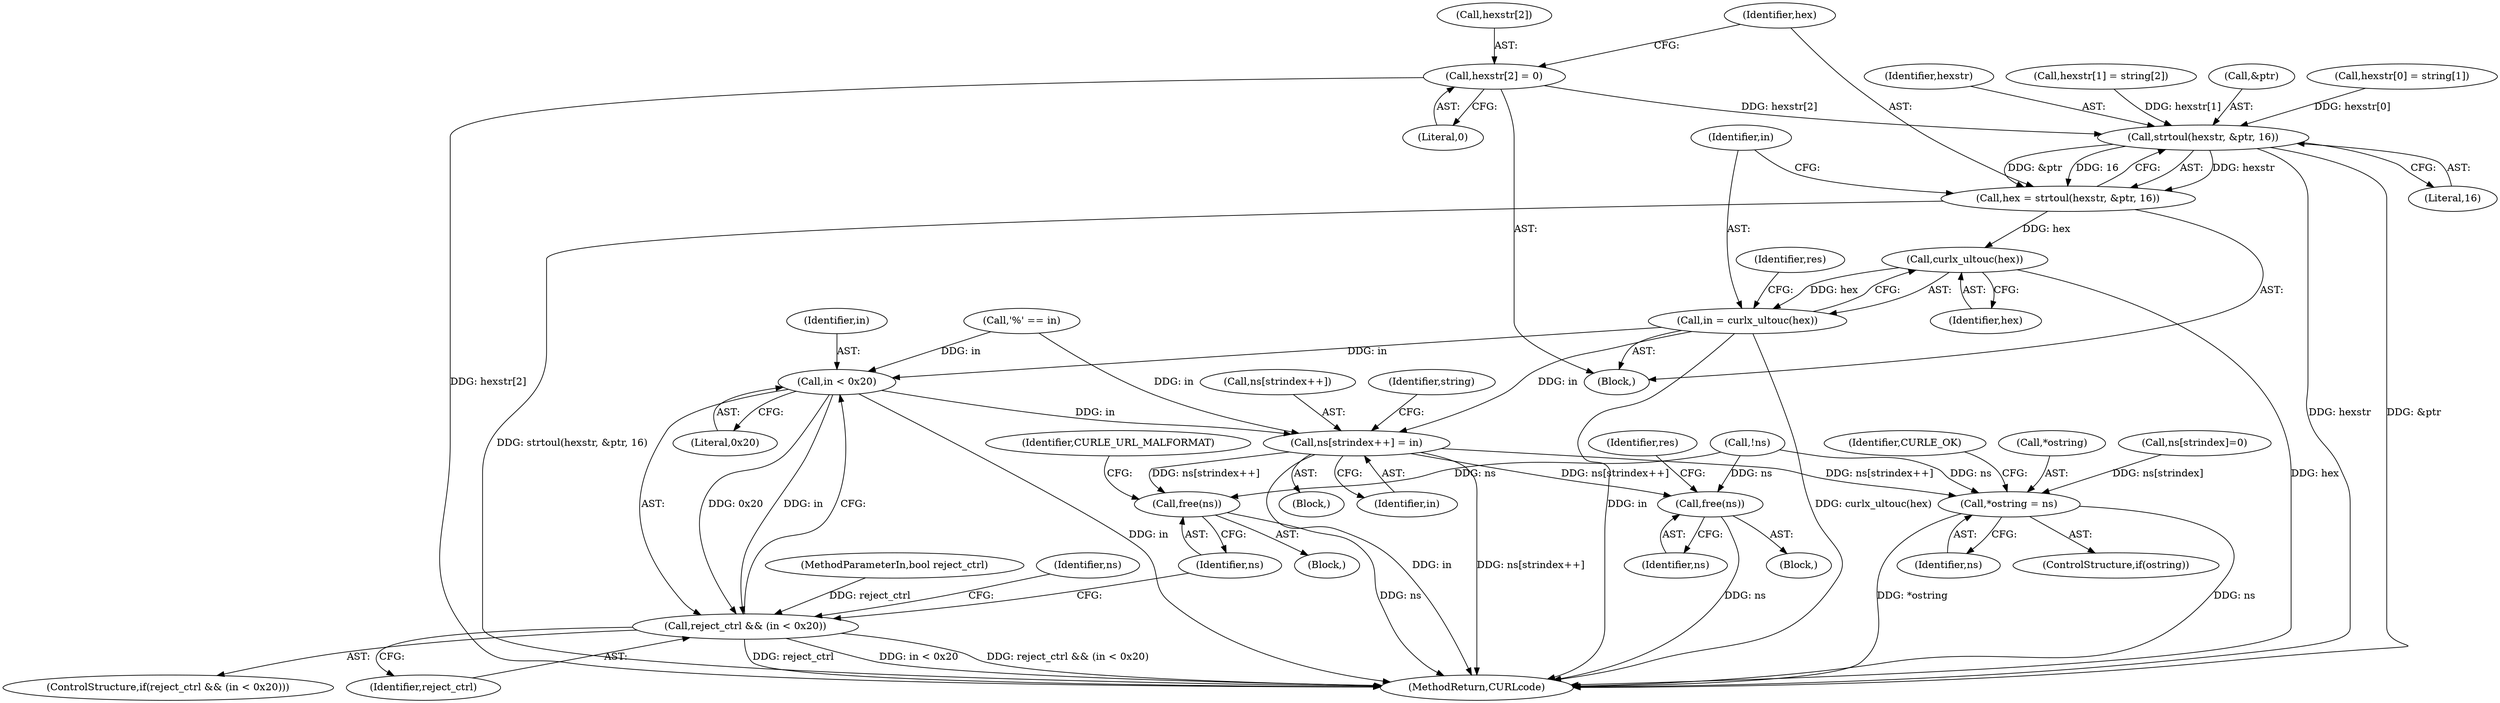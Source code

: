 digraph "0_curl_192c4f788d48f82c03e9cef40013f34370e90737@array" {
"1000186" [label="(Call,hexstr[2] = 0)"];
"1000193" [label="(Call,strtoul(hexstr, &ptr, 16))"];
"1000191" [label="(Call,hex = strtoul(hexstr, &ptr, 16))"];
"1000200" [label="(Call,curlx_ultouc(hex))"];
"1000198" [label="(Call,in = curlx_ultouc(hex))"];
"1000225" [label="(Call,in < 0x20)"];
"1000223" [label="(Call,reject_ctrl && (in < 0x20))"];
"1000233" [label="(Call,ns[strindex++] = in)"];
"1000212" [label="(Call,free(ns))"];
"1000229" [label="(Call,free(ns))"];
"1000254" [label="(Call,*ostring = ns)"];
"1000240" [label="(Identifier,string)"];
"1000224" [label="(Identifier,reject_ctrl)"];
"1000198" [label="(Call,in = curlx_ultouc(hex))"];
"1000197" [label="(Literal,16)"];
"1000146" [label="(Block,)"];
"1000191" [label="(Call,hex = strtoul(hexstr, &ptr, 16))"];
"1000225" [label="(Call,in < 0x20)"];
"1000187" [label="(Call,hexstr[2])"];
"1000215" [label="(Identifier,res)"];
"1000201" [label="(Identifier,hex)"];
"1000257" [label="(Identifier,ns)"];
"1000213" [label="(Identifier,ns)"];
"1000194" [label="(Identifier,hexstr)"];
"1000199" [label="(Identifier,in)"];
"1000232" [label="(Identifier,CURLE_URL_MALFORMAT)"];
"1000169" [label="(Block,)"];
"1000179" [label="(Call,hexstr[1] = string[2])"];
"1000203" [label="(Identifier,res)"];
"1000211" [label="(Block,)"];
"1000192" [label="(Identifier,hex)"];
"1000229" [label="(Call,free(ns))"];
"1000200" [label="(Call,curlx_ultouc(hex))"];
"1000254" [label="(Call,*ostring = ns)"];
"1000230" [label="(Identifier,ns)"];
"1000260" [label="(MethodReturn,CURLcode)"];
"1000190" [label="(Literal,0)"];
"1000195" [label="(Call,&ptr)"];
"1000172" [label="(Call,hexstr[0] = string[1])"];
"1000222" [label="(ControlStructure,if(reject_ctrl && (in < 0x20)))"];
"1000241" [label="(Call,ns[strindex]=0)"];
"1000233" [label="(Call,ns[strindex++] = in)"];
"1000186" [label="(Call,hexstr[2] = 0)"];
"1000112" [label="(MethodParameterIn,bool reject_ctrl)"];
"1000238" [label="(Identifier,in)"];
"1000227" [label="(Literal,0x20)"];
"1000153" [label="(Call,'%' == in)"];
"1000259" [label="(Identifier,CURLE_OK)"];
"1000223" [label="(Call,reject_ctrl && (in < 0x20))"];
"1000193" [label="(Call,strtoul(hexstr, &ptr, 16))"];
"1000212" [label="(Call,free(ns))"];
"1000252" [label="(ControlStructure,if(ostring))"];
"1000137" [label="(Call,!ns)"];
"1000235" [label="(Identifier,ns)"];
"1000228" [label="(Block,)"];
"1000226" [label="(Identifier,in)"];
"1000234" [label="(Call,ns[strindex++])"];
"1000255" [label="(Call,*ostring)"];
"1000186" -> "1000169"  [label="AST: "];
"1000186" -> "1000190"  [label="CFG: "];
"1000187" -> "1000186"  [label="AST: "];
"1000190" -> "1000186"  [label="AST: "];
"1000192" -> "1000186"  [label="CFG: "];
"1000186" -> "1000260"  [label="DDG: hexstr[2]"];
"1000186" -> "1000193"  [label="DDG: hexstr[2]"];
"1000193" -> "1000191"  [label="AST: "];
"1000193" -> "1000197"  [label="CFG: "];
"1000194" -> "1000193"  [label="AST: "];
"1000195" -> "1000193"  [label="AST: "];
"1000197" -> "1000193"  [label="AST: "];
"1000191" -> "1000193"  [label="CFG: "];
"1000193" -> "1000260"  [label="DDG: hexstr"];
"1000193" -> "1000260"  [label="DDG: &ptr"];
"1000193" -> "1000191"  [label="DDG: hexstr"];
"1000193" -> "1000191"  [label="DDG: &ptr"];
"1000193" -> "1000191"  [label="DDG: 16"];
"1000179" -> "1000193"  [label="DDG: hexstr[1]"];
"1000172" -> "1000193"  [label="DDG: hexstr[0]"];
"1000191" -> "1000169"  [label="AST: "];
"1000192" -> "1000191"  [label="AST: "];
"1000199" -> "1000191"  [label="CFG: "];
"1000191" -> "1000260"  [label="DDG: strtoul(hexstr, &ptr, 16)"];
"1000191" -> "1000200"  [label="DDG: hex"];
"1000200" -> "1000198"  [label="AST: "];
"1000200" -> "1000201"  [label="CFG: "];
"1000201" -> "1000200"  [label="AST: "];
"1000198" -> "1000200"  [label="CFG: "];
"1000200" -> "1000260"  [label="DDG: hex"];
"1000200" -> "1000198"  [label="DDG: hex"];
"1000198" -> "1000169"  [label="AST: "];
"1000199" -> "1000198"  [label="AST: "];
"1000203" -> "1000198"  [label="CFG: "];
"1000198" -> "1000260"  [label="DDG: in"];
"1000198" -> "1000260"  [label="DDG: curlx_ultouc(hex)"];
"1000198" -> "1000225"  [label="DDG: in"];
"1000198" -> "1000233"  [label="DDG: in"];
"1000225" -> "1000223"  [label="AST: "];
"1000225" -> "1000227"  [label="CFG: "];
"1000226" -> "1000225"  [label="AST: "];
"1000227" -> "1000225"  [label="AST: "];
"1000223" -> "1000225"  [label="CFG: "];
"1000225" -> "1000260"  [label="DDG: in"];
"1000225" -> "1000223"  [label="DDG: in"];
"1000225" -> "1000223"  [label="DDG: 0x20"];
"1000153" -> "1000225"  [label="DDG: in"];
"1000225" -> "1000233"  [label="DDG: in"];
"1000223" -> "1000222"  [label="AST: "];
"1000223" -> "1000224"  [label="CFG: "];
"1000224" -> "1000223"  [label="AST: "];
"1000230" -> "1000223"  [label="CFG: "];
"1000235" -> "1000223"  [label="CFG: "];
"1000223" -> "1000260"  [label="DDG: in < 0x20"];
"1000223" -> "1000260"  [label="DDG: reject_ctrl && (in < 0x20)"];
"1000223" -> "1000260"  [label="DDG: reject_ctrl"];
"1000112" -> "1000223"  [label="DDG: reject_ctrl"];
"1000233" -> "1000146"  [label="AST: "];
"1000233" -> "1000238"  [label="CFG: "];
"1000234" -> "1000233"  [label="AST: "];
"1000238" -> "1000233"  [label="AST: "];
"1000240" -> "1000233"  [label="CFG: "];
"1000233" -> "1000260"  [label="DDG: in"];
"1000233" -> "1000260"  [label="DDG: ns[strindex++]"];
"1000233" -> "1000212"  [label="DDG: ns[strindex++]"];
"1000233" -> "1000229"  [label="DDG: ns[strindex++]"];
"1000153" -> "1000233"  [label="DDG: in"];
"1000233" -> "1000254"  [label="DDG: ns[strindex++]"];
"1000212" -> "1000211"  [label="AST: "];
"1000212" -> "1000213"  [label="CFG: "];
"1000213" -> "1000212"  [label="AST: "];
"1000215" -> "1000212"  [label="CFG: "];
"1000212" -> "1000260"  [label="DDG: ns"];
"1000137" -> "1000212"  [label="DDG: ns"];
"1000229" -> "1000228"  [label="AST: "];
"1000229" -> "1000230"  [label="CFG: "];
"1000230" -> "1000229"  [label="AST: "];
"1000232" -> "1000229"  [label="CFG: "];
"1000229" -> "1000260"  [label="DDG: ns"];
"1000137" -> "1000229"  [label="DDG: ns"];
"1000254" -> "1000252"  [label="AST: "];
"1000254" -> "1000257"  [label="CFG: "];
"1000255" -> "1000254"  [label="AST: "];
"1000257" -> "1000254"  [label="AST: "];
"1000259" -> "1000254"  [label="CFG: "];
"1000254" -> "1000260"  [label="DDG: ns"];
"1000254" -> "1000260"  [label="DDG: *ostring"];
"1000137" -> "1000254"  [label="DDG: ns"];
"1000241" -> "1000254"  [label="DDG: ns[strindex]"];
}
